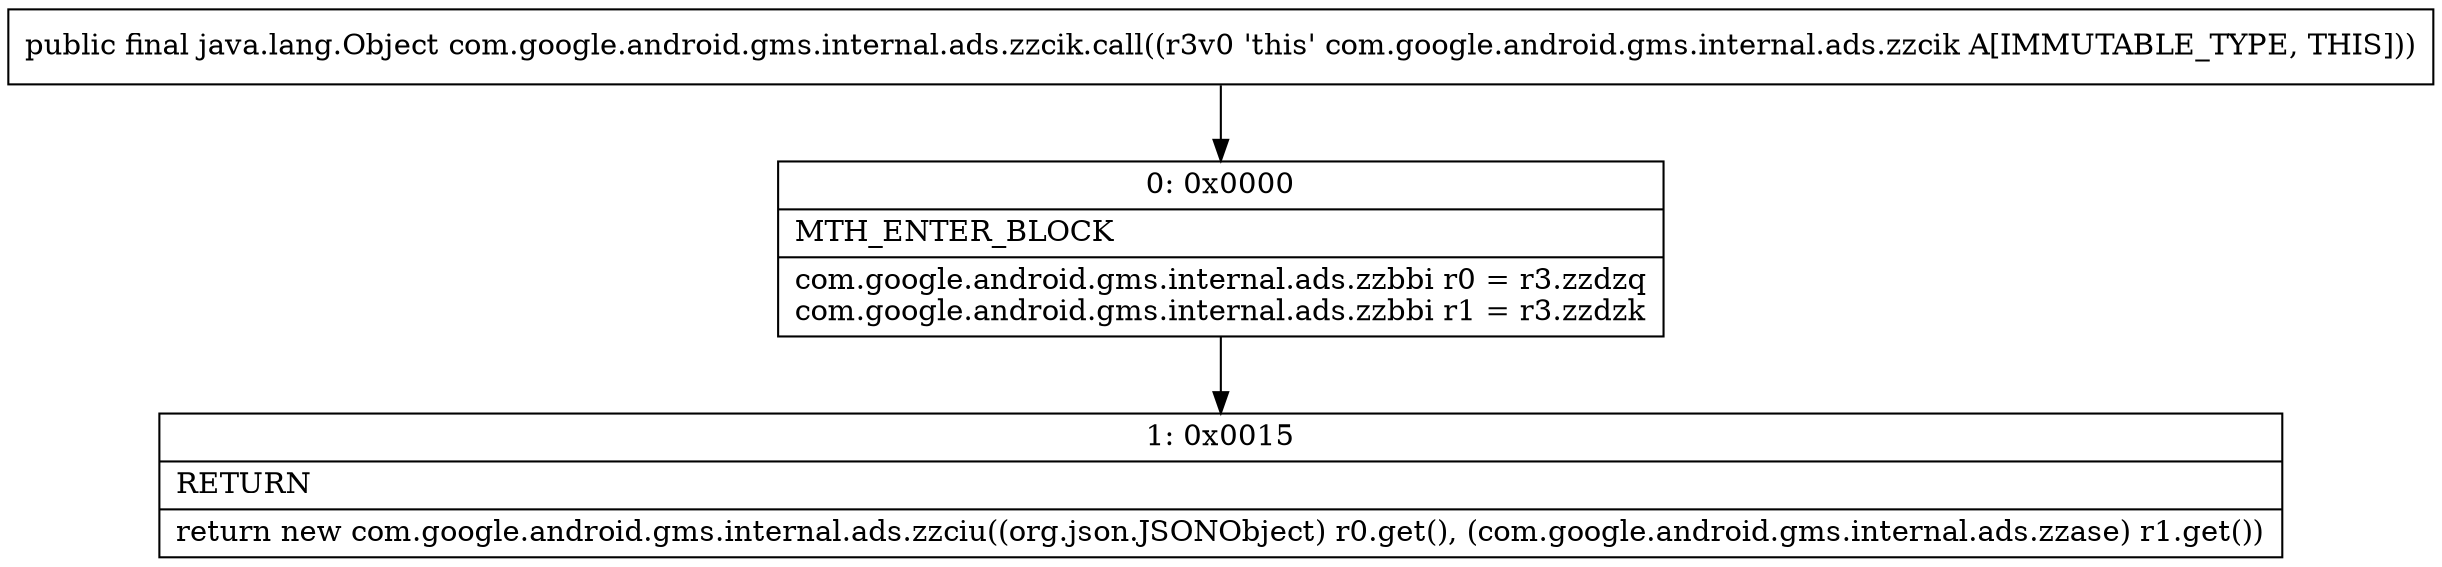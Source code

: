digraph "CFG forcom.google.android.gms.internal.ads.zzcik.call()Ljava\/lang\/Object;" {
Node_0 [shape=record,label="{0\:\ 0x0000|MTH_ENTER_BLOCK\l|com.google.android.gms.internal.ads.zzbbi r0 = r3.zzdzq\lcom.google.android.gms.internal.ads.zzbbi r1 = r3.zzdzk\l}"];
Node_1 [shape=record,label="{1\:\ 0x0015|RETURN\l|return new com.google.android.gms.internal.ads.zzciu((org.json.JSONObject) r0.get(), (com.google.android.gms.internal.ads.zzase) r1.get())\l}"];
MethodNode[shape=record,label="{public final java.lang.Object com.google.android.gms.internal.ads.zzcik.call((r3v0 'this' com.google.android.gms.internal.ads.zzcik A[IMMUTABLE_TYPE, THIS])) }"];
MethodNode -> Node_0;
Node_0 -> Node_1;
}

